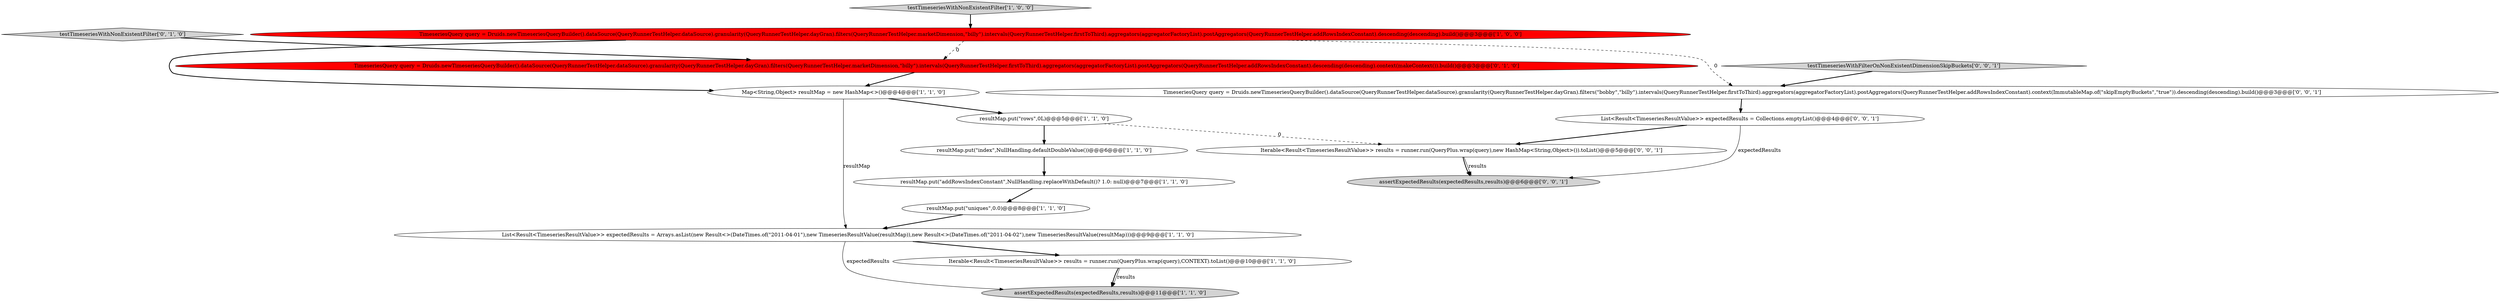 digraph {
12 [style = filled, label = "Iterable<Result<TimeseriesResultValue>> results = runner.run(QueryPlus.wrap(query),new HashMap<String,Object>()).toList()@@@5@@@['0', '0', '1']", fillcolor = white, shape = ellipse image = "AAA0AAABBB3BBB"];
5 [style = filled, label = "resultMap.put(\"index\",NullHandling.defaultDoubleValue())@@@6@@@['1', '1', '0']", fillcolor = white, shape = ellipse image = "AAA0AAABBB1BBB"];
3 [style = filled, label = "assertExpectedResults(expectedResults,results)@@@11@@@['1', '1', '0']", fillcolor = lightgray, shape = ellipse image = "AAA0AAABBB1BBB"];
10 [style = filled, label = "TimeseriesQuery query = Druids.newTimeseriesQueryBuilder().dataSource(QueryRunnerTestHelper.dataSource).granularity(QueryRunnerTestHelper.dayGran).filters(QueryRunnerTestHelper.marketDimension,\"billy\").intervals(QueryRunnerTestHelper.firstToThird).aggregators(aggregatorFactoryList).postAggregators(QueryRunnerTestHelper.addRowsIndexConstant).descending(descending).context(makeContext()).build()@@@3@@@['0', '1', '0']", fillcolor = red, shape = ellipse image = "AAA1AAABBB2BBB"];
4 [style = filled, label = "TimeseriesQuery query = Druids.newTimeseriesQueryBuilder().dataSource(QueryRunnerTestHelper.dataSource).granularity(QueryRunnerTestHelper.dayGran).filters(QueryRunnerTestHelper.marketDimension,\"billy\").intervals(QueryRunnerTestHelper.firstToThird).aggregators(aggregatorFactoryList).postAggregators(QueryRunnerTestHelper.addRowsIndexConstant).descending(descending).build()@@@3@@@['1', '0', '0']", fillcolor = red, shape = ellipse image = "AAA1AAABBB1BBB"];
13 [style = filled, label = "assertExpectedResults(expectedResults,results)@@@6@@@['0', '0', '1']", fillcolor = lightgray, shape = ellipse image = "AAA0AAABBB3BBB"];
7 [style = filled, label = "resultMap.put(\"uniques\",0.0)@@@8@@@['1', '1', '0']", fillcolor = white, shape = ellipse image = "AAA0AAABBB1BBB"];
14 [style = filled, label = "TimeseriesQuery query = Druids.newTimeseriesQueryBuilder().dataSource(QueryRunnerTestHelper.dataSource).granularity(QueryRunnerTestHelper.dayGran).filters(\"bobby\",\"billy\").intervals(QueryRunnerTestHelper.firstToThird).aggregators(aggregatorFactoryList).postAggregators(QueryRunnerTestHelper.addRowsIndexConstant).context(ImmutableMap.of(\"skipEmptyBuckets\",\"true\")).descending(descending).build()@@@3@@@['0', '0', '1']", fillcolor = white, shape = ellipse image = "AAA0AAABBB3BBB"];
15 [style = filled, label = "testTimeseriesWithFilterOnNonExistentDimensionSkipBuckets['0', '0', '1']", fillcolor = lightgray, shape = diamond image = "AAA0AAABBB3BBB"];
16 [style = filled, label = "List<Result<TimeseriesResultValue>> expectedResults = Collections.emptyList()@@@4@@@['0', '0', '1']", fillcolor = white, shape = ellipse image = "AAA0AAABBB3BBB"];
9 [style = filled, label = "resultMap.put(\"addRowsIndexConstant\",NullHandling.replaceWithDefault()? 1.0: null)@@@7@@@['1', '1', '0']", fillcolor = white, shape = ellipse image = "AAA0AAABBB1BBB"];
8 [style = filled, label = "resultMap.put(\"rows\",0L)@@@5@@@['1', '1', '0']", fillcolor = white, shape = ellipse image = "AAA0AAABBB1BBB"];
2 [style = filled, label = "testTimeseriesWithNonExistentFilter['1', '0', '0']", fillcolor = lightgray, shape = diamond image = "AAA0AAABBB1BBB"];
11 [style = filled, label = "testTimeseriesWithNonExistentFilter['0', '1', '0']", fillcolor = lightgray, shape = diamond image = "AAA0AAABBB2BBB"];
0 [style = filled, label = "List<Result<TimeseriesResultValue>> expectedResults = Arrays.asList(new Result<>(DateTimes.of(\"2011-04-01\"),new TimeseriesResultValue(resultMap)),new Result<>(DateTimes.of(\"2011-04-02\"),new TimeseriesResultValue(resultMap)))@@@9@@@['1', '1', '0']", fillcolor = white, shape = ellipse image = "AAA0AAABBB1BBB"];
6 [style = filled, label = "Iterable<Result<TimeseriesResultValue>> results = runner.run(QueryPlus.wrap(query),CONTEXT).toList()@@@10@@@['1', '1', '0']", fillcolor = white, shape = ellipse image = "AAA0AAABBB1BBB"];
1 [style = filled, label = "Map<String,Object> resultMap = new HashMap<>()@@@4@@@['1', '1', '0']", fillcolor = white, shape = ellipse image = "AAA0AAABBB1BBB"];
14->16 [style = bold, label=""];
6->3 [style = bold, label=""];
1->8 [style = bold, label=""];
5->9 [style = bold, label=""];
15->14 [style = bold, label=""];
16->13 [style = solid, label="expectedResults"];
0->6 [style = bold, label=""];
1->0 [style = solid, label="resultMap"];
8->12 [style = dashed, label="0"];
7->0 [style = bold, label=""];
9->7 [style = bold, label=""];
2->4 [style = bold, label=""];
0->3 [style = solid, label="expectedResults"];
12->13 [style = bold, label=""];
8->5 [style = bold, label=""];
11->10 [style = bold, label=""];
4->14 [style = dashed, label="0"];
4->1 [style = bold, label=""];
4->10 [style = dashed, label="0"];
10->1 [style = bold, label=""];
16->12 [style = bold, label=""];
12->13 [style = solid, label="results"];
6->3 [style = solid, label="results"];
}

